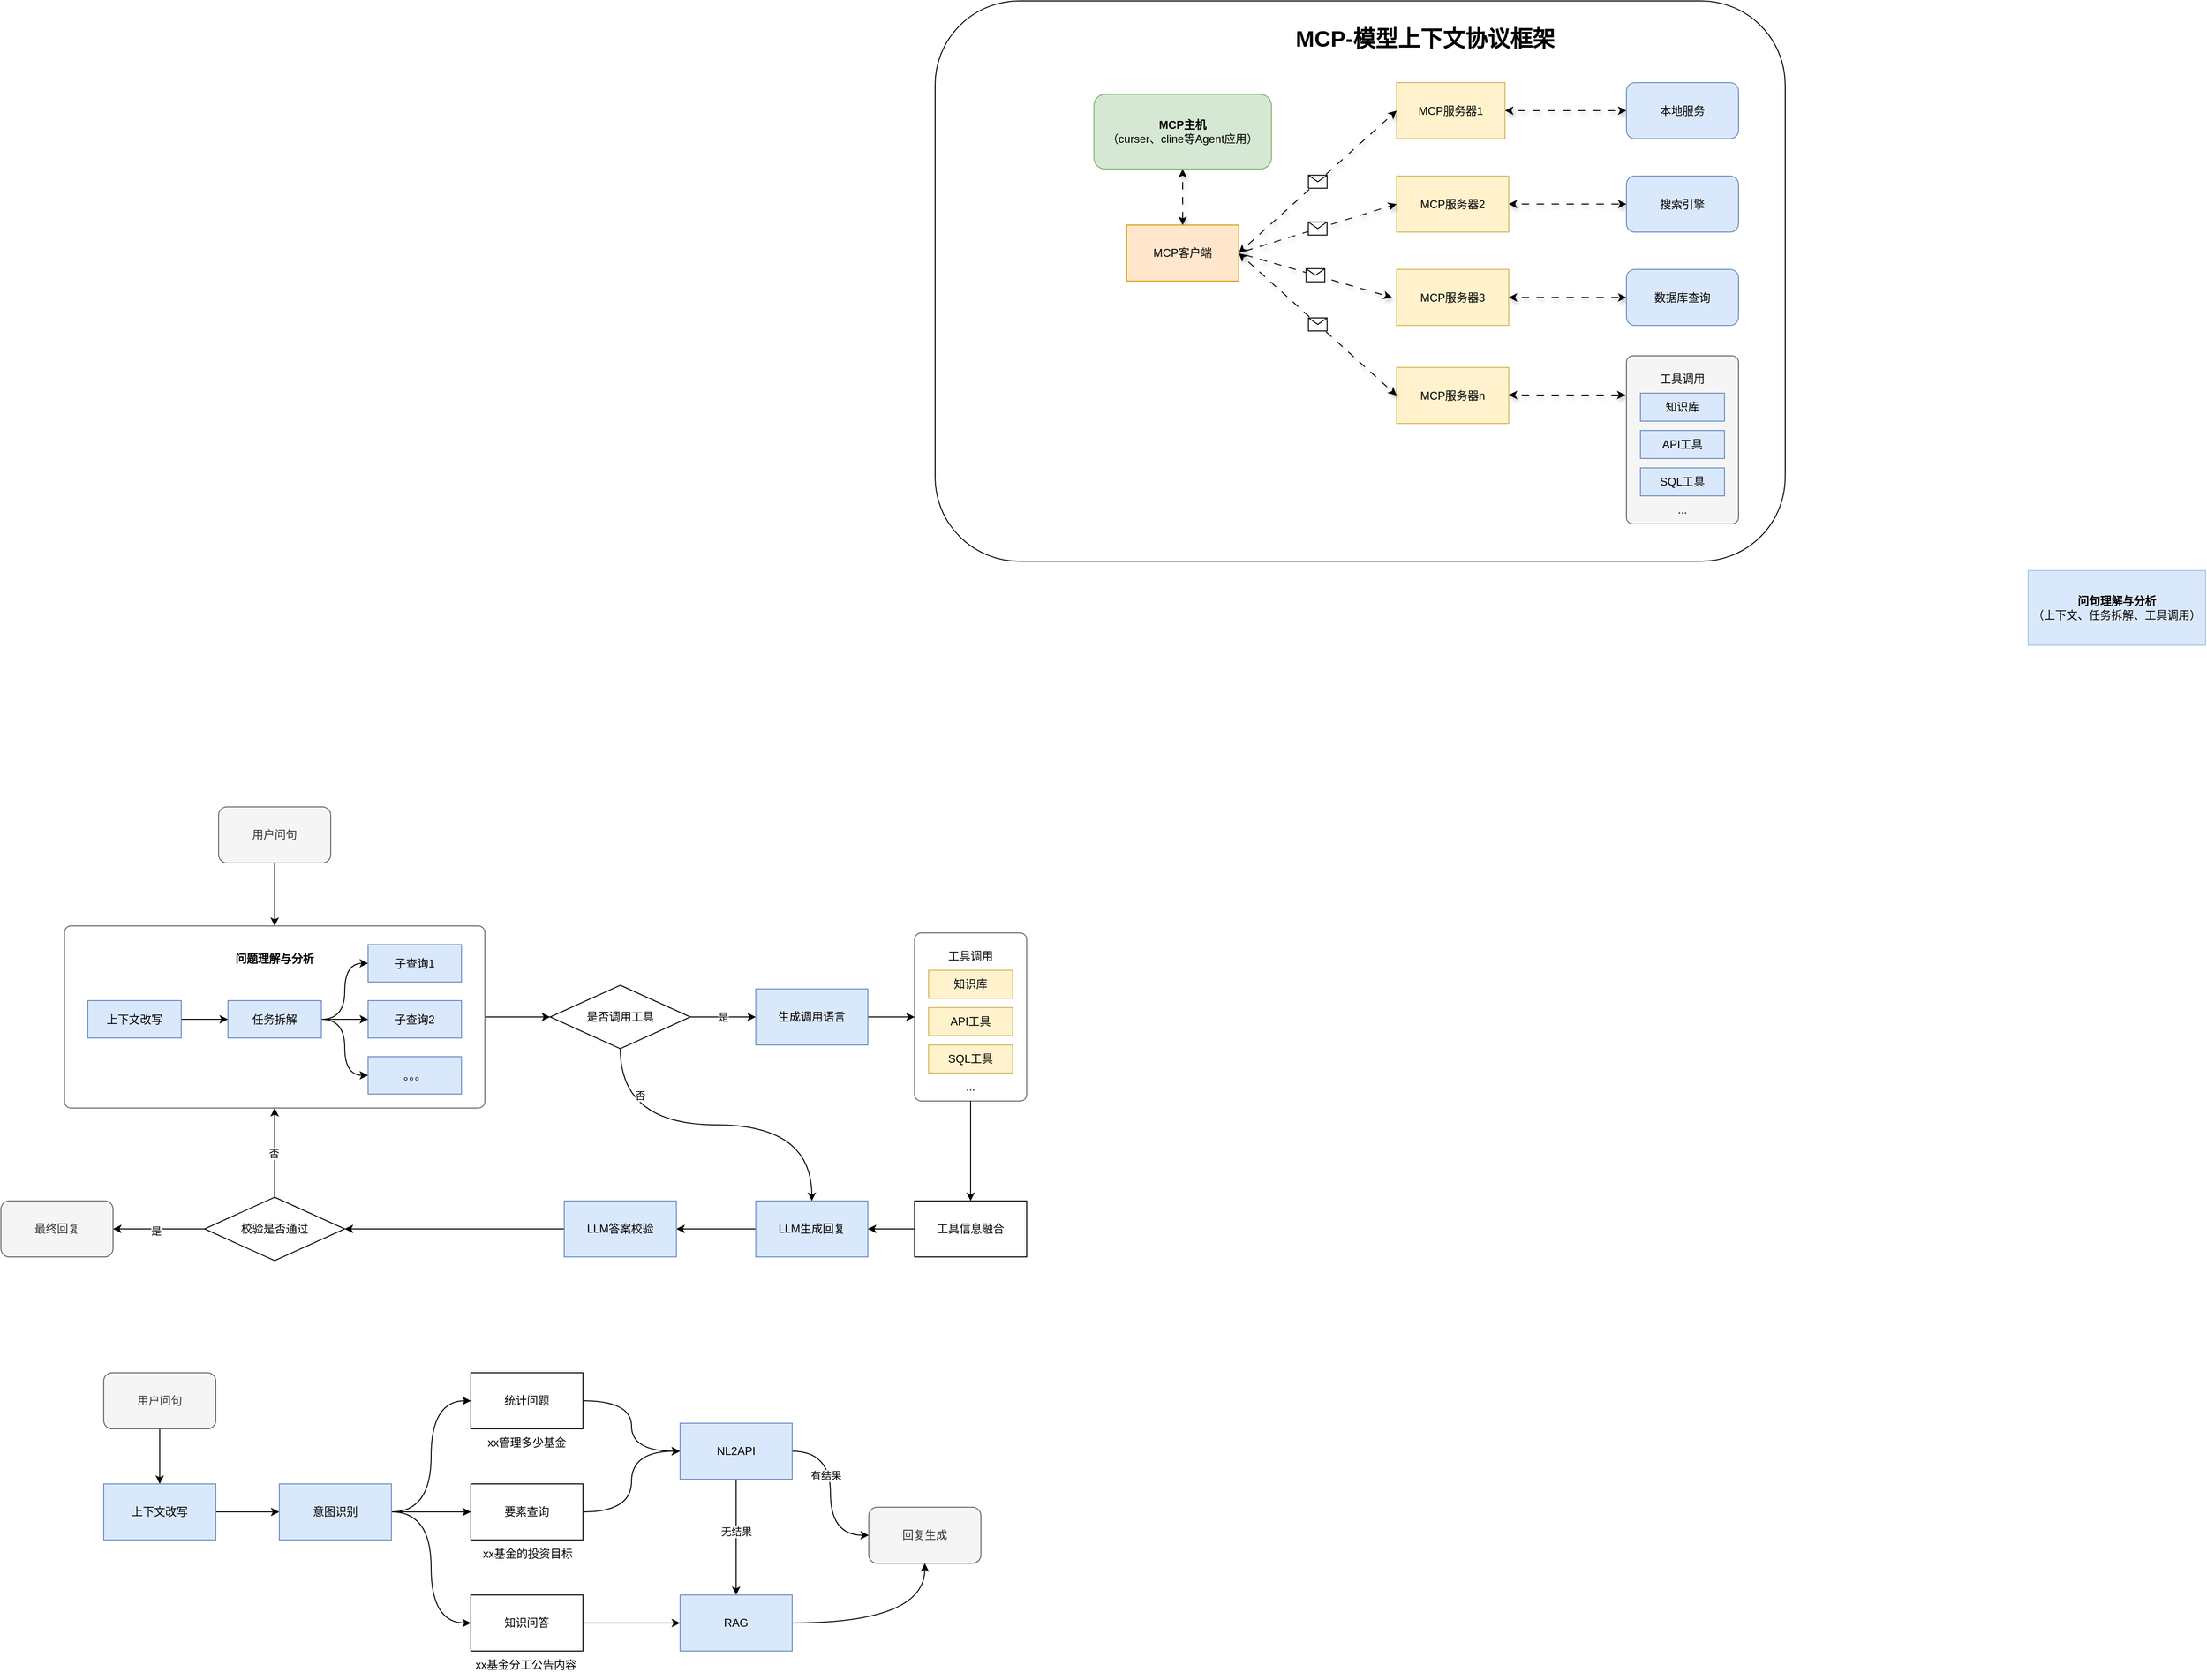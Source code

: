 <mxfile version="26.2.14">
  <diagram id="C5RBs43oDa-KdzZeNtuy" name="Page-1">
    <mxGraphModel dx="2360" dy="709" grid="0" gridSize="10" guides="1" tooltips="1" connect="1" arrows="1" fold="1" page="1" pageScale="1" pageWidth="1200" pageHeight="1920" math="0" shadow="0">
      <root>
        <mxCell id="WIyWlLk6GJQsqaUBKTNV-0" />
        <mxCell id="WIyWlLk6GJQsqaUBKTNV-1" parent="WIyWlLk6GJQsqaUBKTNV-0" />
        <mxCell id="A1MZCgV8RTVc3YlShR-0-81" style="edgeStyle=orthogonalEdgeStyle;curved=1;rounded=0;orthogonalLoop=1;jettySize=auto;html=1;exitX=1;exitY=0.5;exitDx=0;exitDy=0;entryX=0;entryY=0.5;entryDx=0;entryDy=0;" edge="1" parent="WIyWlLk6GJQsqaUBKTNV-1" source="A1MZCgV8RTVc3YlShR-0-50" target="A1MZCgV8RTVc3YlShR-0-72">
          <mxGeometry relative="1" as="geometry" />
        </mxCell>
        <mxCell id="A1MZCgV8RTVc3YlShR-0-50" value="" style="rounded=1;whiteSpace=wrap;html=1;absoluteArcSize=1;arcSize=14;strokeWidth=1;fillColor=#FFFFFF;fontColor=#333333;strokeColor=#666666;" vertex="1" parent="WIyWlLk6GJQsqaUBKTNV-1">
          <mxGeometry x="-1072" y="1060.5" width="450" height="195" as="geometry" />
        </mxCell>
        <mxCell id="jBBNYD9r21W8MT57e3XB-48" value="" style="rounded=1;whiteSpace=wrap;html=1;" parent="WIyWlLk6GJQsqaUBKTNV-1" vertex="1">
          <mxGeometry x="-140" y="70" width="910" height="600" as="geometry" />
        </mxCell>
        <mxCell id="jBBNYD9r21W8MT57e3XB-27" value="" style="edgeStyle=orthogonalEdgeStyle;rounded=0;orthogonalLoop=1;jettySize=auto;html=1;flowAnimation=1;startArrow=classic;startFill=1;shadow=1;" parent="WIyWlLk6GJQsqaUBKTNV-1" source="jBBNYD9r21W8MT57e3XB-0" target="jBBNYD9r21W8MT57e3XB-4" edge="1">
          <mxGeometry relative="1" as="geometry" />
        </mxCell>
        <mxCell id="jBBNYD9r21W8MT57e3XB-0" value="&lt;b&gt;MCP主机&lt;/b&gt;&lt;div&gt;（curser、cline等Agent应用）&lt;/div&gt;" style="rounded=1;whiteSpace=wrap;html=1;fillColor=#d5e8d4;strokeColor=#82b366;" parent="WIyWlLk6GJQsqaUBKTNV-1" vertex="1">
          <mxGeometry x="30" y="170" width="190" height="80" as="geometry" />
        </mxCell>
        <mxCell id="jBBNYD9r21W8MT57e3XB-4" value="MCP客户端" style="rounded=0;whiteSpace=wrap;html=1;fillColor=#ffe6cc;strokeColor=#d79b00;" parent="WIyWlLk6GJQsqaUBKTNV-1" vertex="1">
          <mxGeometry x="65" y="310" width="120" height="60" as="geometry" />
        </mxCell>
        <mxCell id="jBBNYD9r21W8MT57e3XB-40" value="" style="edgeStyle=orthogonalEdgeStyle;rounded=0;orthogonalLoop=1;jettySize=auto;html=1;entryX=0;entryY=0.5;entryDx=0;entryDy=0;startArrow=classic;startFill=1;flowAnimation=1;shadow=1;" parent="WIyWlLk6GJQsqaUBKTNV-1" source="jBBNYD9r21W8MT57e3XB-5" target="jBBNYD9r21W8MT57e3XB-9" edge="1">
          <mxGeometry relative="1" as="geometry">
            <mxPoint x="568.0" y="187.5" as="targetPoint" />
          </mxGeometry>
        </mxCell>
        <mxCell id="jBBNYD9r21W8MT57e3XB-5" value="MCP服务器1" style="rounded=0;whiteSpace=wrap;html=1;fillColor=#fff2cc;strokeColor=#d6b656;" parent="WIyWlLk6GJQsqaUBKTNV-1" vertex="1">
          <mxGeometry x="354" y="157.5" width="116" height="60" as="geometry" />
        </mxCell>
        <mxCell id="jBBNYD9r21W8MT57e3XB-44" value="" style="edgeStyle=orthogonalEdgeStyle;rounded=0;orthogonalLoop=1;jettySize=auto;html=1;entryX=0;entryY=0.5;entryDx=0;entryDy=0;startArrow=classic;startFill=1;flowAnimation=1;shadow=1;" parent="WIyWlLk6GJQsqaUBKTNV-1" source="jBBNYD9r21W8MT57e3XB-6" target="jBBNYD9r21W8MT57e3XB-10" edge="1">
          <mxGeometry relative="1" as="geometry">
            <mxPoint x="574" y="287.5" as="targetPoint" />
          </mxGeometry>
        </mxCell>
        <mxCell id="jBBNYD9r21W8MT57e3XB-6" value="MCP服务器2" style="rounded=0;whiteSpace=wrap;html=1;fillColor=#fff2cc;strokeColor=#d6b656;" parent="WIyWlLk6GJQsqaUBKTNV-1" vertex="1">
          <mxGeometry x="354" y="257.5" width="120" height="60" as="geometry" />
        </mxCell>
        <mxCell id="jBBNYD9r21W8MT57e3XB-46" value="" style="edgeStyle=orthogonalEdgeStyle;rounded=0;orthogonalLoop=1;jettySize=auto;html=1;entryX=0;entryY=0.5;entryDx=0;entryDy=0;startArrow=classic;startFill=1;flowAnimation=1;shadow=1;" parent="WIyWlLk6GJQsqaUBKTNV-1" source="jBBNYD9r21W8MT57e3XB-7" target="jBBNYD9r21W8MT57e3XB-11" edge="1">
          <mxGeometry relative="1" as="geometry">
            <mxPoint x="574" y="387.5" as="targetPoint" />
          </mxGeometry>
        </mxCell>
        <mxCell id="jBBNYD9r21W8MT57e3XB-7" value="MCP服务器3" style="rounded=0;whiteSpace=wrap;html=1;fillColor=#fff2cc;strokeColor=#d6b656;" parent="WIyWlLk6GJQsqaUBKTNV-1" vertex="1">
          <mxGeometry x="354" y="357.5" width="120" height="60" as="geometry" />
        </mxCell>
        <mxCell id="jBBNYD9r21W8MT57e3XB-42" value="" style="edgeStyle=orthogonalEdgeStyle;rounded=0;orthogonalLoop=1;jettySize=auto;html=1;startArrow=classic;startFill=1;flowAnimation=1;shadow=1;" parent="WIyWlLk6GJQsqaUBKTNV-1" source="jBBNYD9r21W8MT57e3XB-8" edge="1">
          <mxGeometry relative="1" as="geometry">
            <mxPoint x="599" y="492" as="targetPoint" />
          </mxGeometry>
        </mxCell>
        <mxCell id="jBBNYD9r21W8MT57e3XB-8" value="MCP服务器n" style="rounded=0;whiteSpace=wrap;html=1;fillColor=#fff2cc;strokeColor=#d6b656;" parent="WIyWlLk6GJQsqaUBKTNV-1" vertex="1">
          <mxGeometry x="354" y="462.5" width="120" height="60" as="geometry" />
        </mxCell>
        <mxCell id="jBBNYD9r21W8MT57e3XB-9" value="本地服务" style="rounded=1;whiteSpace=wrap;html=1;fillColor=#dae8fc;strokeColor=#6c8ebf;" parent="WIyWlLk6GJQsqaUBKTNV-1" vertex="1">
          <mxGeometry x="600" y="157.5" width="120" height="60" as="geometry" />
        </mxCell>
        <mxCell id="jBBNYD9r21W8MT57e3XB-10" value="搜索引擎" style="rounded=1;whiteSpace=wrap;html=1;fillColor=#dae8fc;strokeColor=#6c8ebf;" parent="WIyWlLk6GJQsqaUBKTNV-1" vertex="1">
          <mxGeometry x="600" y="257.5" width="120" height="60" as="geometry" />
        </mxCell>
        <mxCell id="jBBNYD9r21W8MT57e3XB-11" value="数据库查询" style="rounded=1;whiteSpace=wrap;html=1;fillColor=#dae8fc;strokeColor=#6c8ebf;" parent="WIyWlLk6GJQsqaUBKTNV-1" vertex="1">
          <mxGeometry x="600" y="357.5" width="120" height="60" as="geometry" />
        </mxCell>
        <mxCell id="jBBNYD9r21W8MT57e3XB-15" value="" style="rounded=1;whiteSpace=wrap;html=1;absoluteArcSize=1;arcSize=14;strokeWidth=1;fillColor=#f5f5f5;fontColor=#333333;strokeColor=#666666;" parent="WIyWlLk6GJQsqaUBKTNV-1" vertex="1">
          <mxGeometry x="600" y="450" width="120" height="180" as="geometry" />
        </mxCell>
        <mxCell id="jBBNYD9r21W8MT57e3XB-13" value="知识库" style="rounded=0;whiteSpace=wrap;html=1;fillColor=#dae8fc;strokeColor=#6c8ebf;" parent="WIyWlLk6GJQsqaUBKTNV-1" vertex="1">
          <mxGeometry x="615" y="490" width="90" height="30" as="geometry" />
        </mxCell>
        <mxCell id="jBBNYD9r21W8MT57e3XB-14" value="API工具" style="rounded=0;whiteSpace=wrap;html=1;fillColor=#dae8fc;strokeColor=#6c8ebf;" parent="WIyWlLk6GJQsqaUBKTNV-1" vertex="1">
          <mxGeometry x="615" y="530" width="90" height="30" as="geometry" />
        </mxCell>
        <mxCell id="jBBNYD9r21W8MT57e3XB-16" value="工具调用" style="text;html=1;align=center;verticalAlign=middle;whiteSpace=wrap;rounded=0;" parent="WIyWlLk6GJQsqaUBKTNV-1" vertex="1">
          <mxGeometry x="620" y="460" width="80" height="30" as="geometry" />
        </mxCell>
        <mxCell id="jBBNYD9r21W8MT57e3XB-17" value="SQL工具" style="rounded=0;whiteSpace=wrap;html=1;fillColor=#dae8fc;strokeColor=#6c8ebf;" parent="WIyWlLk6GJQsqaUBKTNV-1" vertex="1">
          <mxGeometry x="615" y="570" width="90" height="30" as="geometry" />
        </mxCell>
        <mxCell id="jBBNYD9r21W8MT57e3XB-18" value="..." style="text;html=1;align=center;verticalAlign=middle;whiteSpace=wrap;rounded=0;" parent="WIyWlLk6GJQsqaUBKTNV-1" vertex="1">
          <mxGeometry x="620" y="600" width="80" height="30" as="geometry" />
        </mxCell>
        <mxCell id="jBBNYD9r21W8MT57e3XB-28" value="" style="endArrow=classic;html=1;rounded=0;entryX=0;entryY=0.5;entryDx=0;entryDy=0;exitX=1;exitY=0.5;exitDx=0;exitDy=0;flowAnimation=1;startArrow=classic;startFill=1;shadow=1;" parent="WIyWlLk6GJQsqaUBKTNV-1" source="jBBNYD9r21W8MT57e3XB-4" target="jBBNYD9r21W8MT57e3XB-5" edge="1">
          <mxGeometry relative="1" as="geometry">
            <mxPoint x="440" y="370" as="sourcePoint" />
            <mxPoint x="540" y="370" as="targetPoint" />
            <Array as="points" />
          </mxGeometry>
        </mxCell>
        <mxCell id="jBBNYD9r21W8MT57e3XB-29" value="" style="shape=message;html=1;outlineConnect=0;" parent="jBBNYD9r21W8MT57e3XB-28" vertex="1">
          <mxGeometry width="20" height="14" relative="1" as="geometry">
            <mxPoint x="-10" y="-7" as="offset" />
          </mxGeometry>
        </mxCell>
        <mxCell id="jBBNYD9r21W8MT57e3XB-30" value="" style="endArrow=classic;html=1;rounded=0;exitX=1;exitY=0.5;exitDx=0;exitDy=0;entryX=0;entryY=0.5;entryDx=0;entryDy=0;startArrow=none;startFill=0;flowAnimation=1;shadow=1;" parent="WIyWlLk6GJQsqaUBKTNV-1" source="jBBNYD9r21W8MT57e3XB-4" target="jBBNYD9r21W8MT57e3XB-6" edge="1">
          <mxGeometry relative="1" as="geometry">
            <mxPoint x="440" y="370" as="sourcePoint" />
            <mxPoint x="540" y="370" as="targetPoint" />
          </mxGeometry>
        </mxCell>
        <mxCell id="jBBNYD9r21W8MT57e3XB-31" value="" style="shape=message;html=1;outlineConnect=0;" parent="jBBNYD9r21W8MT57e3XB-30" vertex="1">
          <mxGeometry width="20" height="14" relative="1" as="geometry">
            <mxPoint x="-10" y="-7" as="offset" />
          </mxGeometry>
        </mxCell>
        <mxCell id="jBBNYD9r21W8MT57e3XB-32" value="" style="endArrow=classic;html=1;rounded=0;entryX=0;entryY=0.5;entryDx=0;entryDy=0;startArrow=none;startFill=0;flowAnimation=1;shadow=1;" parent="WIyWlLk6GJQsqaUBKTNV-1" edge="1">
          <mxGeometry relative="1" as="geometry">
            <mxPoint x="185" y="340" as="sourcePoint" />
            <mxPoint x="349.0" y="387.5" as="targetPoint" />
          </mxGeometry>
        </mxCell>
        <mxCell id="jBBNYD9r21W8MT57e3XB-33" value="" style="shape=message;html=1;outlineConnect=0;" parent="jBBNYD9r21W8MT57e3XB-32" vertex="1">
          <mxGeometry width="20" height="14" relative="1" as="geometry">
            <mxPoint x="-10" y="-7" as="offset" />
          </mxGeometry>
        </mxCell>
        <mxCell id="jBBNYD9r21W8MT57e3XB-37" value="" style="endArrow=classic;html=1;rounded=0;entryX=0;entryY=0.5;entryDx=0;entryDy=0;startArrow=classic;startFill=1;flowAnimation=1;exitX=1;exitY=0.5;exitDx=0;exitDy=0;shadow=1;" parent="WIyWlLk6GJQsqaUBKTNV-1" source="jBBNYD9r21W8MT57e3XB-4" target="jBBNYD9r21W8MT57e3XB-8" edge="1">
          <mxGeometry relative="1" as="geometry">
            <mxPoint x="195" y="350" as="sourcePoint" />
            <mxPoint x="359.0" y="397.5" as="targetPoint" />
          </mxGeometry>
        </mxCell>
        <mxCell id="jBBNYD9r21W8MT57e3XB-38" value="" style="shape=message;html=1;outlineConnect=0;" parent="jBBNYD9r21W8MT57e3XB-37" vertex="1">
          <mxGeometry width="20" height="14" relative="1" as="geometry">
            <mxPoint x="-10" y="-7" as="offset" />
          </mxGeometry>
        </mxCell>
        <mxCell id="jBBNYD9r21W8MT57e3XB-50" value="&lt;h1 style=&quot;margin-top: 0px;&quot;&gt;MCP-模型上下文协议框架&lt;/h1&gt;" style="text;html=1;whiteSpace=wrap;overflow=hidden;rounded=0;" parent="WIyWlLk6GJQsqaUBKTNV-1" vertex="1">
          <mxGeometry x="244" y="90" width="336" height="50" as="geometry" />
        </mxCell>
        <mxCell id="A1MZCgV8RTVc3YlShR-0-80" style="edgeStyle=orthogonalEdgeStyle;curved=1;rounded=0;orthogonalLoop=1;jettySize=auto;html=1;exitX=0.5;exitY=1;exitDx=0;exitDy=0;entryX=0.5;entryY=0;entryDx=0;entryDy=0;" edge="1" parent="WIyWlLk6GJQsqaUBKTNV-1" source="A1MZCgV8RTVc3YlShR-0-0" target="A1MZCgV8RTVc3YlShR-0-50">
          <mxGeometry relative="1" as="geometry" />
        </mxCell>
        <mxCell id="A1MZCgV8RTVc3YlShR-0-0" value="用户问句" style="rounded=1;whiteSpace=wrap;html=1;fillColor=#f5f5f5;strokeColor=#666666;fontColor=#333333;" vertex="1" parent="WIyWlLk6GJQsqaUBKTNV-1">
          <mxGeometry x="-907" y="933" width="120" height="60" as="geometry" />
        </mxCell>
        <mxCell id="A1MZCgV8RTVc3YlShR-0-5" value="&lt;b&gt;问句理解与分析&lt;/b&gt;&lt;br&gt;&lt;div&gt;（上下文、任务拆解、工具调用）&lt;/div&gt;" style="rounded=0;whiteSpace=wrap;html=1;strokeColor=#A9C4EB;fillColor=#DAE8FC;" vertex="1" parent="WIyWlLk6GJQsqaUBKTNV-1">
          <mxGeometry x="1030" y="680" width="190" height="80" as="geometry" />
        </mxCell>
        <mxCell id="A1MZCgV8RTVc3YlShR-0-57" style="edgeStyle=orthogonalEdgeStyle;curved=1;rounded=0;orthogonalLoop=1;jettySize=auto;html=1;exitX=1;exitY=0.5;exitDx=0;exitDy=0;entryX=0;entryY=0.5;entryDx=0;entryDy=0;" edge="1" parent="WIyWlLk6GJQsqaUBKTNV-1" source="A1MZCgV8RTVc3YlShR-0-24" target="A1MZCgV8RTVc3YlShR-0-47">
          <mxGeometry relative="1" as="geometry" />
        </mxCell>
        <mxCell id="A1MZCgV8RTVc3YlShR-0-24" value="上下文改写" style="whiteSpace=wrap;html=1;fillColor=#dae8fc;strokeColor=#6c8ebf;" vertex="1" parent="WIyWlLk6GJQsqaUBKTNV-1">
          <mxGeometry x="-1047" y="1140.5" width="100" height="40" as="geometry" />
        </mxCell>
        <mxCell id="A1MZCgV8RTVc3YlShR-0-25" value="" style="rounded=1;whiteSpace=wrap;html=1;absoluteArcSize=1;arcSize=14;strokeWidth=1;fillColor=#FFFFFF;fontColor=#333333;strokeColor=#666666;" vertex="1" parent="WIyWlLk6GJQsqaUBKTNV-1">
          <mxGeometry x="-162" y="1068" width="120" height="180" as="geometry" />
        </mxCell>
        <mxCell id="A1MZCgV8RTVc3YlShR-0-26" value="知识库" style="rounded=0;whiteSpace=wrap;html=1;fillColor=#fff2cc;strokeColor=#d6b656;" vertex="1" parent="WIyWlLk6GJQsqaUBKTNV-1">
          <mxGeometry x="-147" y="1108" width="90" height="30" as="geometry" />
        </mxCell>
        <mxCell id="A1MZCgV8RTVc3YlShR-0-27" value="API工具" style="rounded=0;whiteSpace=wrap;html=1;fillColor=#fff2cc;strokeColor=#d6b656;" vertex="1" parent="WIyWlLk6GJQsqaUBKTNV-1">
          <mxGeometry x="-147" y="1148" width="90" height="30" as="geometry" />
        </mxCell>
        <mxCell id="A1MZCgV8RTVc3YlShR-0-28" value="工具调用" style="text;html=1;align=center;verticalAlign=middle;whiteSpace=wrap;rounded=0;" vertex="1" parent="WIyWlLk6GJQsqaUBKTNV-1">
          <mxGeometry x="-142" y="1078" width="80" height="30" as="geometry" />
        </mxCell>
        <mxCell id="A1MZCgV8RTVc3YlShR-0-29" value="SQL工具" style="rounded=0;whiteSpace=wrap;html=1;fillColor=#fff2cc;strokeColor=#d6b656;" vertex="1" parent="WIyWlLk6GJQsqaUBKTNV-1">
          <mxGeometry x="-147" y="1188" width="90" height="30" as="geometry" />
        </mxCell>
        <mxCell id="A1MZCgV8RTVc3YlShR-0-84" style="edgeStyle=orthogonalEdgeStyle;curved=1;rounded=0;orthogonalLoop=1;jettySize=auto;html=1;exitX=0.5;exitY=1;exitDx=0;exitDy=0;entryX=0.5;entryY=0;entryDx=0;entryDy=0;" edge="1" parent="WIyWlLk6GJQsqaUBKTNV-1" source="A1MZCgV8RTVc3YlShR-0-30" target="A1MZCgV8RTVc3YlShR-0-74">
          <mxGeometry relative="1" as="geometry" />
        </mxCell>
        <mxCell id="A1MZCgV8RTVc3YlShR-0-30" value="..." style="text;html=1;align=center;verticalAlign=middle;whiteSpace=wrap;rounded=0;" vertex="1" parent="WIyWlLk6GJQsqaUBKTNV-1">
          <mxGeometry x="-142" y="1218" width="80" height="30" as="geometry" />
        </mxCell>
        <mxCell id="A1MZCgV8RTVc3YlShR-0-32" value="子查询2" style="whiteSpace=wrap;html=1;fillColor=#dae8fc;strokeColor=#6c8ebf;" vertex="1" parent="WIyWlLk6GJQsqaUBKTNV-1">
          <mxGeometry x="-747" y="1140.5" width="100" height="40" as="geometry" />
        </mxCell>
        <mxCell id="A1MZCgV8RTVc3YlShR-0-54" style="edgeStyle=orthogonalEdgeStyle;curved=1;rounded=0;orthogonalLoop=1;jettySize=auto;html=1;exitX=1;exitY=0.5;exitDx=0;exitDy=0;entryX=0;entryY=0.5;entryDx=0;entryDy=0;" edge="1" parent="WIyWlLk6GJQsqaUBKTNV-1" source="A1MZCgV8RTVc3YlShR-0-47" target="A1MZCgV8RTVc3YlShR-0-48">
          <mxGeometry relative="1" as="geometry" />
        </mxCell>
        <mxCell id="A1MZCgV8RTVc3YlShR-0-55" style="edgeStyle=orthogonalEdgeStyle;curved=1;rounded=0;orthogonalLoop=1;jettySize=auto;html=1;exitX=1;exitY=0.5;exitDx=0;exitDy=0;entryX=0;entryY=0.5;entryDx=0;entryDy=0;" edge="1" parent="WIyWlLk6GJQsqaUBKTNV-1" source="A1MZCgV8RTVc3YlShR-0-47" target="A1MZCgV8RTVc3YlShR-0-32">
          <mxGeometry relative="1" as="geometry" />
        </mxCell>
        <mxCell id="A1MZCgV8RTVc3YlShR-0-56" style="edgeStyle=orthogonalEdgeStyle;curved=1;rounded=0;orthogonalLoop=1;jettySize=auto;html=1;exitX=1;exitY=0.5;exitDx=0;exitDy=0;entryX=0;entryY=0.5;entryDx=0;entryDy=0;" edge="1" parent="WIyWlLk6GJQsqaUBKTNV-1" source="A1MZCgV8RTVc3YlShR-0-47" target="A1MZCgV8RTVc3YlShR-0-49">
          <mxGeometry relative="1" as="geometry" />
        </mxCell>
        <mxCell id="A1MZCgV8RTVc3YlShR-0-47" value="任务拆解" style="whiteSpace=wrap;html=1;fillColor=#dae8fc;strokeColor=#6c8ebf;" vertex="1" parent="WIyWlLk6GJQsqaUBKTNV-1">
          <mxGeometry x="-897" y="1140.5" width="100" height="40" as="geometry" />
        </mxCell>
        <mxCell id="A1MZCgV8RTVc3YlShR-0-48" value="子查询1" style="whiteSpace=wrap;html=1;fillColor=#dae8fc;strokeColor=#6c8ebf;" vertex="1" parent="WIyWlLk6GJQsqaUBKTNV-1">
          <mxGeometry x="-747" y="1080.5" width="100" height="40" as="geometry" />
        </mxCell>
        <mxCell id="A1MZCgV8RTVc3YlShR-0-49" value="。。。" style="whiteSpace=wrap;html=1;fillColor=#dae8fc;strokeColor=#6c8ebf;" vertex="1" parent="WIyWlLk6GJQsqaUBKTNV-1">
          <mxGeometry x="-747" y="1200.5" width="100" height="40" as="geometry" />
        </mxCell>
        <mxCell id="A1MZCgV8RTVc3YlShR-0-52" value="问题理解与分析" style="text;html=1;align=center;verticalAlign=middle;whiteSpace=wrap;rounded=0;fontStyle=1" vertex="1" parent="WIyWlLk6GJQsqaUBKTNV-1">
          <mxGeometry x="-897" y="1080.5" width="100" height="30" as="geometry" />
        </mxCell>
        <mxCell id="A1MZCgV8RTVc3YlShR-0-82" value="是" style="edgeStyle=orthogonalEdgeStyle;curved=1;rounded=0;orthogonalLoop=1;jettySize=auto;html=1;exitX=1;exitY=0.5;exitDx=0;exitDy=0;entryX=0;entryY=0.5;entryDx=0;entryDy=0;" edge="1" parent="WIyWlLk6GJQsqaUBKTNV-1" source="A1MZCgV8RTVc3YlShR-0-72" target="A1MZCgV8RTVc3YlShR-0-73">
          <mxGeometry relative="1" as="geometry" />
        </mxCell>
        <mxCell id="A1MZCgV8RTVc3YlShR-0-91" style="edgeStyle=orthogonalEdgeStyle;curved=1;rounded=0;orthogonalLoop=1;jettySize=auto;html=1;exitX=0.5;exitY=1;exitDx=0;exitDy=0;" edge="1" parent="WIyWlLk6GJQsqaUBKTNV-1" source="A1MZCgV8RTVc3YlShR-0-72" target="A1MZCgV8RTVc3YlShR-0-75">
          <mxGeometry relative="1" as="geometry" />
        </mxCell>
        <mxCell id="A1MZCgV8RTVc3YlShR-0-92" value="否" style="edgeLabel;html=1;align=center;verticalAlign=middle;resizable=0;points=[];" vertex="1" connectable="0" parent="A1MZCgV8RTVc3YlShR-0-91">
          <mxGeometry x="-0.73" y="21" relative="1" as="geometry">
            <mxPoint as="offset" />
          </mxGeometry>
        </mxCell>
        <mxCell id="A1MZCgV8RTVc3YlShR-0-72" value="是否调用工具" style="rhombus;whiteSpace=wrap;html=1;" vertex="1" parent="WIyWlLk6GJQsqaUBKTNV-1">
          <mxGeometry x="-552" y="1124" width="150" height="68" as="geometry" />
        </mxCell>
        <mxCell id="A1MZCgV8RTVc3YlShR-0-83" style="edgeStyle=orthogonalEdgeStyle;curved=1;rounded=0;orthogonalLoop=1;jettySize=auto;html=1;exitX=1;exitY=0.5;exitDx=0;exitDy=0;entryX=0;entryY=0.5;entryDx=0;entryDy=0;" edge="1" parent="WIyWlLk6GJQsqaUBKTNV-1" source="A1MZCgV8RTVc3YlShR-0-73" target="A1MZCgV8RTVc3YlShR-0-25">
          <mxGeometry relative="1" as="geometry" />
        </mxCell>
        <mxCell id="A1MZCgV8RTVc3YlShR-0-73" value="生成调用语言" style="rounded=0;whiteSpace=wrap;html=1;fillColor=#dae8fc;strokeColor=#6c8ebf;" vertex="1" parent="WIyWlLk6GJQsqaUBKTNV-1">
          <mxGeometry x="-332" y="1128" width="120" height="60" as="geometry" />
        </mxCell>
        <mxCell id="A1MZCgV8RTVc3YlShR-0-85" style="edgeStyle=orthogonalEdgeStyle;curved=1;rounded=0;orthogonalLoop=1;jettySize=auto;html=1;exitX=0;exitY=0.5;exitDx=0;exitDy=0;entryX=1;entryY=0.5;entryDx=0;entryDy=0;" edge="1" parent="WIyWlLk6GJQsqaUBKTNV-1" source="A1MZCgV8RTVc3YlShR-0-74" target="A1MZCgV8RTVc3YlShR-0-75">
          <mxGeometry relative="1" as="geometry" />
        </mxCell>
        <mxCell id="A1MZCgV8RTVc3YlShR-0-74" value="工具信息融合" style="rounded=0;whiteSpace=wrap;html=1;" vertex="1" parent="WIyWlLk6GJQsqaUBKTNV-1">
          <mxGeometry x="-162" y="1355" width="120" height="60" as="geometry" />
        </mxCell>
        <mxCell id="A1MZCgV8RTVc3YlShR-0-86" style="edgeStyle=orthogonalEdgeStyle;curved=1;rounded=0;orthogonalLoop=1;jettySize=auto;html=1;exitX=0;exitY=0.5;exitDx=0;exitDy=0;entryX=1;entryY=0.5;entryDx=0;entryDy=0;" edge="1" parent="WIyWlLk6GJQsqaUBKTNV-1" source="A1MZCgV8RTVc3YlShR-0-75" target="A1MZCgV8RTVc3YlShR-0-77">
          <mxGeometry relative="1" as="geometry" />
        </mxCell>
        <mxCell id="A1MZCgV8RTVc3YlShR-0-75" value="LLM生成回复" style="rounded=0;whiteSpace=wrap;html=1;fillColor=#dae8fc;strokeColor=#6c8ebf;" vertex="1" parent="WIyWlLk6GJQsqaUBKTNV-1">
          <mxGeometry x="-332" y="1355" width="120" height="60" as="geometry" />
        </mxCell>
        <mxCell id="A1MZCgV8RTVc3YlShR-0-87" style="edgeStyle=orthogonalEdgeStyle;curved=1;rounded=0;orthogonalLoop=1;jettySize=auto;html=1;exitX=0;exitY=0.5;exitDx=0;exitDy=0;entryX=1;entryY=0.5;entryDx=0;entryDy=0;" edge="1" parent="WIyWlLk6GJQsqaUBKTNV-1" source="A1MZCgV8RTVc3YlShR-0-77" target="A1MZCgV8RTVc3YlShR-0-78">
          <mxGeometry relative="1" as="geometry" />
        </mxCell>
        <mxCell id="A1MZCgV8RTVc3YlShR-0-77" value="LLM答案校验" style="rounded=0;whiteSpace=wrap;html=1;fillColor=#dae8fc;strokeColor=#6c8ebf;" vertex="1" parent="WIyWlLk6GJQsqaUBKTNV-1">
          <mxGeometry x="-537" y="1355" width="120" height="60" as="geometry" />
        </mxCell>
        <mxCell id="A1MZCgV8RTVc3YlShR-0-88" style="edgeStyle=orthogonalEdgeStyle;curved=1;rounded=0;orthogonalLoop=1;jettySize=auto;html=1;exitX=0;exitY=0.5;exitDx=0;exitDy=0;entryX=1;entryY=0.5;entryDx=0;entryDy=0;" edge="1" parent="WIyWlLk6GJQsqaUBKTNV-1" source="A1MZCgV8RTVc3YlShR-0-78" target="A1MZCgV8RTVc3YlShR-0-79">
          <mxGeometry relative="1" as="geometry" />
        </mxCell>
        <mxCell id="A1MZCgV8RTVc3YlShR-0-96" value="是" style="edgeLabel;html=1;align=center;verticalAlign=middle;resizable=0;points=[];" vertex="1" connectable="0" parent="A1MZCgV8RTVc3YlShR-0-88">
          <mxGeometry x="0.066" y="2" relative="1" as="geometry">
            <mxPoint as="offset" />
          </mxGeometry>
        </mxCell>
        <mxCell id="A1MZCgV8RTVc3YlShR-0-90" style="edgeStyle=orthogonalEdgeStyle;curved=1;rounded=0;orthogonalLoop=1;jettySize=auto;html=1;exitX=0.5;exitY=0;exitDx=0;exitDy=0;entryX=0.5;entryY=1;entryDx=0;entryDy=0;" edge="1" parent="WIyWlLk6GJQsqaUBKTNV-1" source="A1MZCgV8RTVc3YlShR-0-78" target="A1MZCgV8RTVc3YlShR-0-50">
          <mxGeometry relative="1" as="geometry" />
        </mxCell>
        <mxCell id="A1MZCgV8RTVc3YlShR-0-95" value="否" style="edgeLabel;html=1;align=center;verticalAlign=middle;resizable=0;points=[];" vertex="1" connectable="0" parent="A1MZCgV8RTVc3YlShR-0-90">
          <mxGeometry x="-0.021" y="1" relative="1" as="geometry">
            <mxPoint y="-1" as="offset" />
          </mxGeometry>
        </mxCell>
        <mxCell id="A1MZCgV8RTVc3YlShR-0-78" value="校验是否通过" style="rhombus;whiteSpace=wrap;html=1;" vertex="1" parent="WIyWlLk6GJQsqaUBKTNV-1">
          <mxGeometry x="-922" y="1351" width="150" height="68" as="geometry" />
        </mxCell>
        <mxCell id="A1MZCgV8RTVc3YlShR-0-79" value="最终回复" style="rounded=1;whiteSpace=wrap;html=1;fillColor=#f5f5f5;strokeColor=#666666;fontColor=#333333;" vertex="1" parent="WIyWlLk6GJQsqaUBKTNV-1">
          <mxGeometry x="-1140" y="1355" width="120" height="60" as="geometry" />
        </mxCell>
        <mxCell id="A1MZCgV8RTVc3YlShR-0-109" style="edgeStyle=orthogonalEdgeStyle;curved=1;rounded=0;orthogonalLoop=1;jettySize=auto;html=1;exitX=0.5;exitY=1;exitDx=0;exitDy=0;entryX=0.5;entryY=0;entryDx=0;entryDy=0;" edge="1" parent="WIyWlLk6GJQsqaUBKTNV-1" source="A1MZCgV8RTVc3YlShR-0-97" target="A1MZCgV8RTVc3YlShR-0-99">
          <mxGeometry relative="1" as="geometry" />
        </mxCell>
        <mxCell id="A1MZCgV8RTVc3YlShR-0-97" value="用户问句" style="rounded=1;whiteSpace=wrap;html=1;fillColor=#f5f5f5;strokeColor=#666666;fontColor=#333333;" vertex="1" parent="WIyWlLk6GJQsqaUBKTNV-1">
          <mxGeometry x="-1030" y="1539" width="120" height="60" as="geometry" />
        </mxCell>
        <mxCell id="A1MZCgV8RTVc3YlShR-0-110" style="edgeStyle=orthogonalEdgeStyle;curved=1;rounded=0;orthogonalLoop=1;jettySize=auto;html=1;exitX=1;exitY=0.5;exitDx=0;exitDy=0;" edge="1" parent="WIyWlLk6GJQsqaUBKTNV-1" source="A1MZCgV8RTVc3YlShR-0-99" target="A1MZCgV8RTVc3YlShR-0-100">
          <mxGeometry relative="1" as="geometry" />
        </mxCell>
        <mxCell id="A1MZCgV8RTVc3YlShR-0-99" value="上下文改写" style="rounded=0;whiteSpace=wrap;html=1;fillColor=#dae8fc;strokeColor=#6c8ebf;" vertex="1" parent="WIyWlLk6GJQsqaUBKTNV-1">
          <mxGeometry x="-1030" y="1658" width="120" height="60" as="geometry" />
        </mxCell>
        <mxCell id="A1MZCgV8RTVc3YlShR-0-111" style="edgeStyle=orthogonalEdgeStyle;curved=1;rounded=0;orthogonalLoop=1;jettySize=auto;html=1;exitX=1;exitY=0.5;exitDx=0;exitDy=0;entryX=0;entryY=0.5;entryDx=0;entryDy=0;" edge="1" parent="WIyWlLk6GJQsqaUBKTNV-1" source="A1MZCgV8RTVc3YlShR-0-100" target="A1MZCgV8RTVc3YlShR-0-101">
          <mxGeometry relative="1" as="geometry" />
        </mxCell>
        <mxCell id="A1MZCgV8RTVc3YlShR-0-112" style="edgeStyle=orthogonalEdgeStyle;curved=1;rounded=0;orthogonalLoop=1;jettySize=auto;html=1;exitX=1;exitY=0.5;exitDx=0;exitDy=0;entryX=0;entryY=0.5;entryDx=0;entryDy=0;" edge="1" parent="WIyWlLk6GJQsqaUBKTNV-1" source="A1MZCgV8RTVc3YlShR-0-100" target="A1MZCgV8RTVc3YlShR-0-102">
          <mxGeometry relative="1" as="geometry" />
        </mxCell>
        <mxCell id="A1MZCgV8RTVc3YlShR-0-113" style="edgeStyle=orthogonalEdgeStyle;curved=1;rounded=0;orthogonalLoop=1;jettySize=auto;html=1;exitX=1;exitY=0.5;exitDx=0;exitDy=0;entryX=0;entryY=0.5;entryDx=0;entryDy=0;" edge="1" parent="WIyWlLk6GJQsqaUBKTNV-1" source="A1MZCgV8RTVc3YlShR-0-100" target="A1MZCgV8RTVc3YlShR-0-103">
          <mxGeometry relative="1" as="geometry" />
        </mxCell>
        <mxCell id="A1MZCgV8RTVc3YlShR-0-100" value="意图识别" style="rounded=0;whiteSpace=wrap;html=1;fillColor=#dae8fc;strokeColor=#6c8ebf;" vertex="1" parent="WIyWlLk6GJQsqaUBKTNV-1">
          <mxGeometry x="-842" y="1658" width="120" height="60" as="geometry" />
        </mxCell>
        <mxCell id="A1MZCgV8RTVc3YlShR-0-116" style="edgeStyle=orthogonalEdgeStyle;curved=1;rounded=0;orthogonalLoop=1;jettySize=auto;html=1;exitX=1;exitY=0.5;exitDx=0;exitDy=0;entryX=0;entryY=0.5;entryDx=0;entryDy=0;" edge="1" parent="WIyWlLk6GJQsqaUBKTNV-1" source="A1MZCgV8RTVc3YlShR-0-101" target="A1MZCgV8RTVc3YlShR-0-105">
          <mxGeometry relative="1" as="geometry" />
        </mxCell>
        <mxCell id="A1MZCgV8RTVc3YlShR-0-101" value="要素查询" style="rounded=0;whiteSpace=wrap;html=1;" vertex="1" parent="WIyWlLk6GJQsqaUBKTNV-1">
          <mxGeometry x="-637" y="1658" width="120" height="60" as="geometry" />
        </mxCell>
        <mxCell id="A1MZCgV8RTVc3YlShR-0-114" style="edgeStyle=orthogonalEdgeStyle;curved=1;rounded=0;orthogonalLoop=1;jettySize=auto;html=1;exitX=1;exitY=0.5;exitDx=0;exitDy=0;entryX=0;entryY=0.5;entryDx=0;entryDy=0;" edge="1" parent="WIyWlLk6GJQsqaUBKTNV-1" source="A1MZCgV8RTVc3YlShR-0-102" target="A1MZCgV8RTVc3YlShR-0-105">
          <mxGeometry relative="1" as="geometry" />
        </mxCell>
        <mxCell id="A1MZCgV8RTVc3YlShR-0-102" value="统计问题" style="rounded=0;whiteSpace=wrap;html=1;" vertex="1" parent="WIyWlLk6GJQsqaUBKTNV-1">
          <mxGeometry x="-637" y="1539" width="120" height="60" as="geometry" />
        </mxCell>
        <mxCell id="A1MZCgV8RTVc3YlShR-0-117" style="edgeStyle=orthogonalEdgeStyle;curved=1;rounded=0;orthogonalLoop=1;jettySize=auto;html=1;exitX=1;exitY=0.5;exitDx=0;exitDy=0;entryX=0;entryY=0.5;entryDx=0;entryDy=0;" edge="1" parent="WIyWlLk6GJQsqaUBKTNV-1" source="A1MZCgV8RTVc3YlShR-0-103" target="A1MZCgV8RTVc3YlShR-0-107">
          <mxGeometry relative="1" as="geometry" />
        </mxCell>
        <mxCell id="A1MZCgV8RTVc3YlShR-0-103" value="知识问答" style="rounded=0;whiteSpace=wrap;html=1;" vertex="1" parent="WIyWlLk6GJQsqaUBKTNV-1">
          <mxGeometry x="-637" y="1777" width="120" height="60" as="geometry" />
        </mxCell>
        <mxCell id="A1MZCgV8RTVc3YlShR-0-119" style="edgeStyle=orthogonalEdgeStyle;curved=1;rounded=0;orthogonalLoop=1;jettySize=auto;html=1;exitX=1;exitY=0.5;exitDx=0;exitDy=0;entryX=0;entryY=0.5;entryDx=0;entryDy=0;" edge="1" parent="WIyWlLk6GJQsqaUBKTNV-1" source="A1MZCgV8RTVc3YlShR-0-105" target="A1MZCgV8RTVc3YlShR-0-108">
          <mxGeometry relative="1" as="geometry" />
        </mxCell>
        <mxCell id="A1MZCgV8RTVc3YlShR-0-123" value="有结果" style="edgeLabel;html=1;align=center;verticalAlign=middle;resizable=0;points=[];" vertex="1" connectable="0" parent="A1MZCgV8RTVc3YlShR-0-119">
          <mxGeometry x="-0.221" y="-5" relative="1" as="geometry">
            <mxPoint as="offset" />
          </mxGeometry>
        </mxCell>
        <mxCell id="A1MZCgV8RTVc3YlShR-0-120" style="edgeStyle=orthogonalEdgeStyle;curved=1;rounded=0;orthogonalLoop=1;jettySize=auto;html=1;exitX=0.5;exitY=1;exitDx=0;exitDy=0;entryX=0.5;entryY=0;entryDx=0;entryDy=0;" edge="1" parent="WIyWlLk6GJQsqaUBKTNV-1" source="A1MZCgV8RTVc3YlShR-0-105" target="A1MZCgV8RTVc3YlShR-0-107">
          <mxGeometry relative="1" as="geometry" />
        </mxCell>
        <mxCell id="A1MZCgV8RTVc3YlShR-0-121" value="无结果" style="edgeLabel;html=1;align=center;verticalAlign=middle;resizable=0;points=[];" vertex="1" connectable="0" parent="A1MZCgV8RTVc3YlShR-0-120">
          <mxGeometry x="-0.106" relative="1" as="geometry">
            <mxPoint as="offset" />
          </mxGeometry>
        </mxCell>
        <mxCell id="A1MZCgV8RTVc3YlShR-0-105" value="NL2API" style="rounded=0;whiteSpace=wrap;html=1;fillColor=#dae8fc;strokeColor=#6c8ebf;" vertex="1" parent="WIyWlLk6GJQsqaUBKTNV-1">
          <mxGeometry x="-413" y="1593" width="120" height="60" as="geometry" />
        </mxCell>
        <mxCell id="A1MZCgV8RTVc3YlShR-0-118" style="edgeStyle=orthogonalEdgeStyle;curved=1;rounded=0;orthogonalLoop=1;jettySize=auto;html=1;exitX=1;exitY=0.5;exitDx=0;exitDy=0;entryX=0.5;entryY=1;entryDx=0;entryDy=0;" edge="1" parent="WIyWlLk6GJQsqaUBKTNV-1" source="A1MZCgV8RTVc3YlShR-0-107" target="A1MZCgV8RTVc3YlShR-0-108">
          <mxGeometry relative="1" as="geometry" />
        </mxCell>
        <mxCell id="A1MZCgV8RTVc3YlShR-0-107" value="RAG" style="rounded=0;whiteSpace=wrap;html=1;fillColor=#dae8fc;strokeColor=#6c8ebf;" vertex="1" parent="WIyWlLk6GJQsqaUBKTNV-1">
          <mxGeometry x="-413" y="1777" width="120" height="60" as="geometry" />
        </mxCell>
        <mxCell id="A1MZCgV8RTVc3YlShR-0-108" value="回复生成" style="rounded=1;whiteSpace=wrap;html=1;fillColor=#f5f5f5;strokeColor=#666666;fontColor=#333333;" vertex="1" parent="WIyWlLk6GJQsqaUBKTNV-1">
          <mxGeometry x="-211" y="1683" width="120" height="60" as="geometry" />
        </mxCell>
        <mxCell id="A1MZCgV8RTVc3YlShR-0-124" value="xx管理多少基金" style="text;html=1;align=center;verticalAlign=middle;whiteSpace=wrap;rounded=0;" vertex="1" parent="WIyWlLk6GJQsqaUBKTNV-1">
          <mxGeometry x="-636" y="1599" width="118" height="30" as="geometry" />
        </mxCell>
        <mxCell id="A1MZCgV8RTVc3YlShR-0-125" value="xx基金的投资目标" style="text;html=1;align=center;verticalAlign=middle;whiteSpace=wrap;rounded=0;" vertex="1" parent="WIyWlLk6GJQsqaUBKTNV-1">
          <mxGeometry x="-635" y="1718" width="118" height="30" as="geometry" />
        </mxCell>
        <mxCell id="A1MZCgV8RTVc3YlShR-0-126" value="xx基金分工公告内容" style="text;html=1;align=center;verticalAlign=middle;whiteSpace=wrap;rounded=0;" vertex="1" parent="WIyWlLk6GJQsqaUBKTNV-1">
          <mxGeometry x="-637" y="1837" width="118" height="30" as="geometry" />
        </mxCell>
      </root>
    </mxGraphModel>
  </diagram>
</mxfile>

